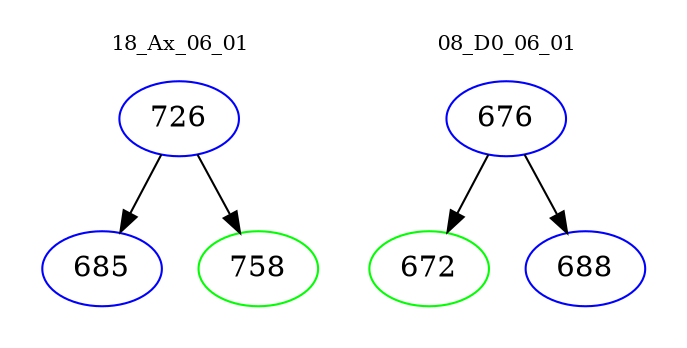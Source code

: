 digraph{
subgraph cluster_0 {
color = white
label = "18_Ax_06_01";
fontsize=10;
T0_726 [label="726", color="blue"]
T0_726 -> T0_685 [color="black"]
T0_685 [label="685", color="blue"]
T0_726 -> T0_758 [color="black"]
T0_758 [label="758", color="green"]
}
subgraph cluster_1 {
color = white
label = "08_D0_06_01";
fontsize=10;
T1_676 [label="676", color="blue"]
T1_676 -> T1_672 [color="black"]
T1_672 [label="672", color="green"]
T1_676 -> T1_688 [color="black"]
T1_688 [label="688", color="blue"]
}
}
